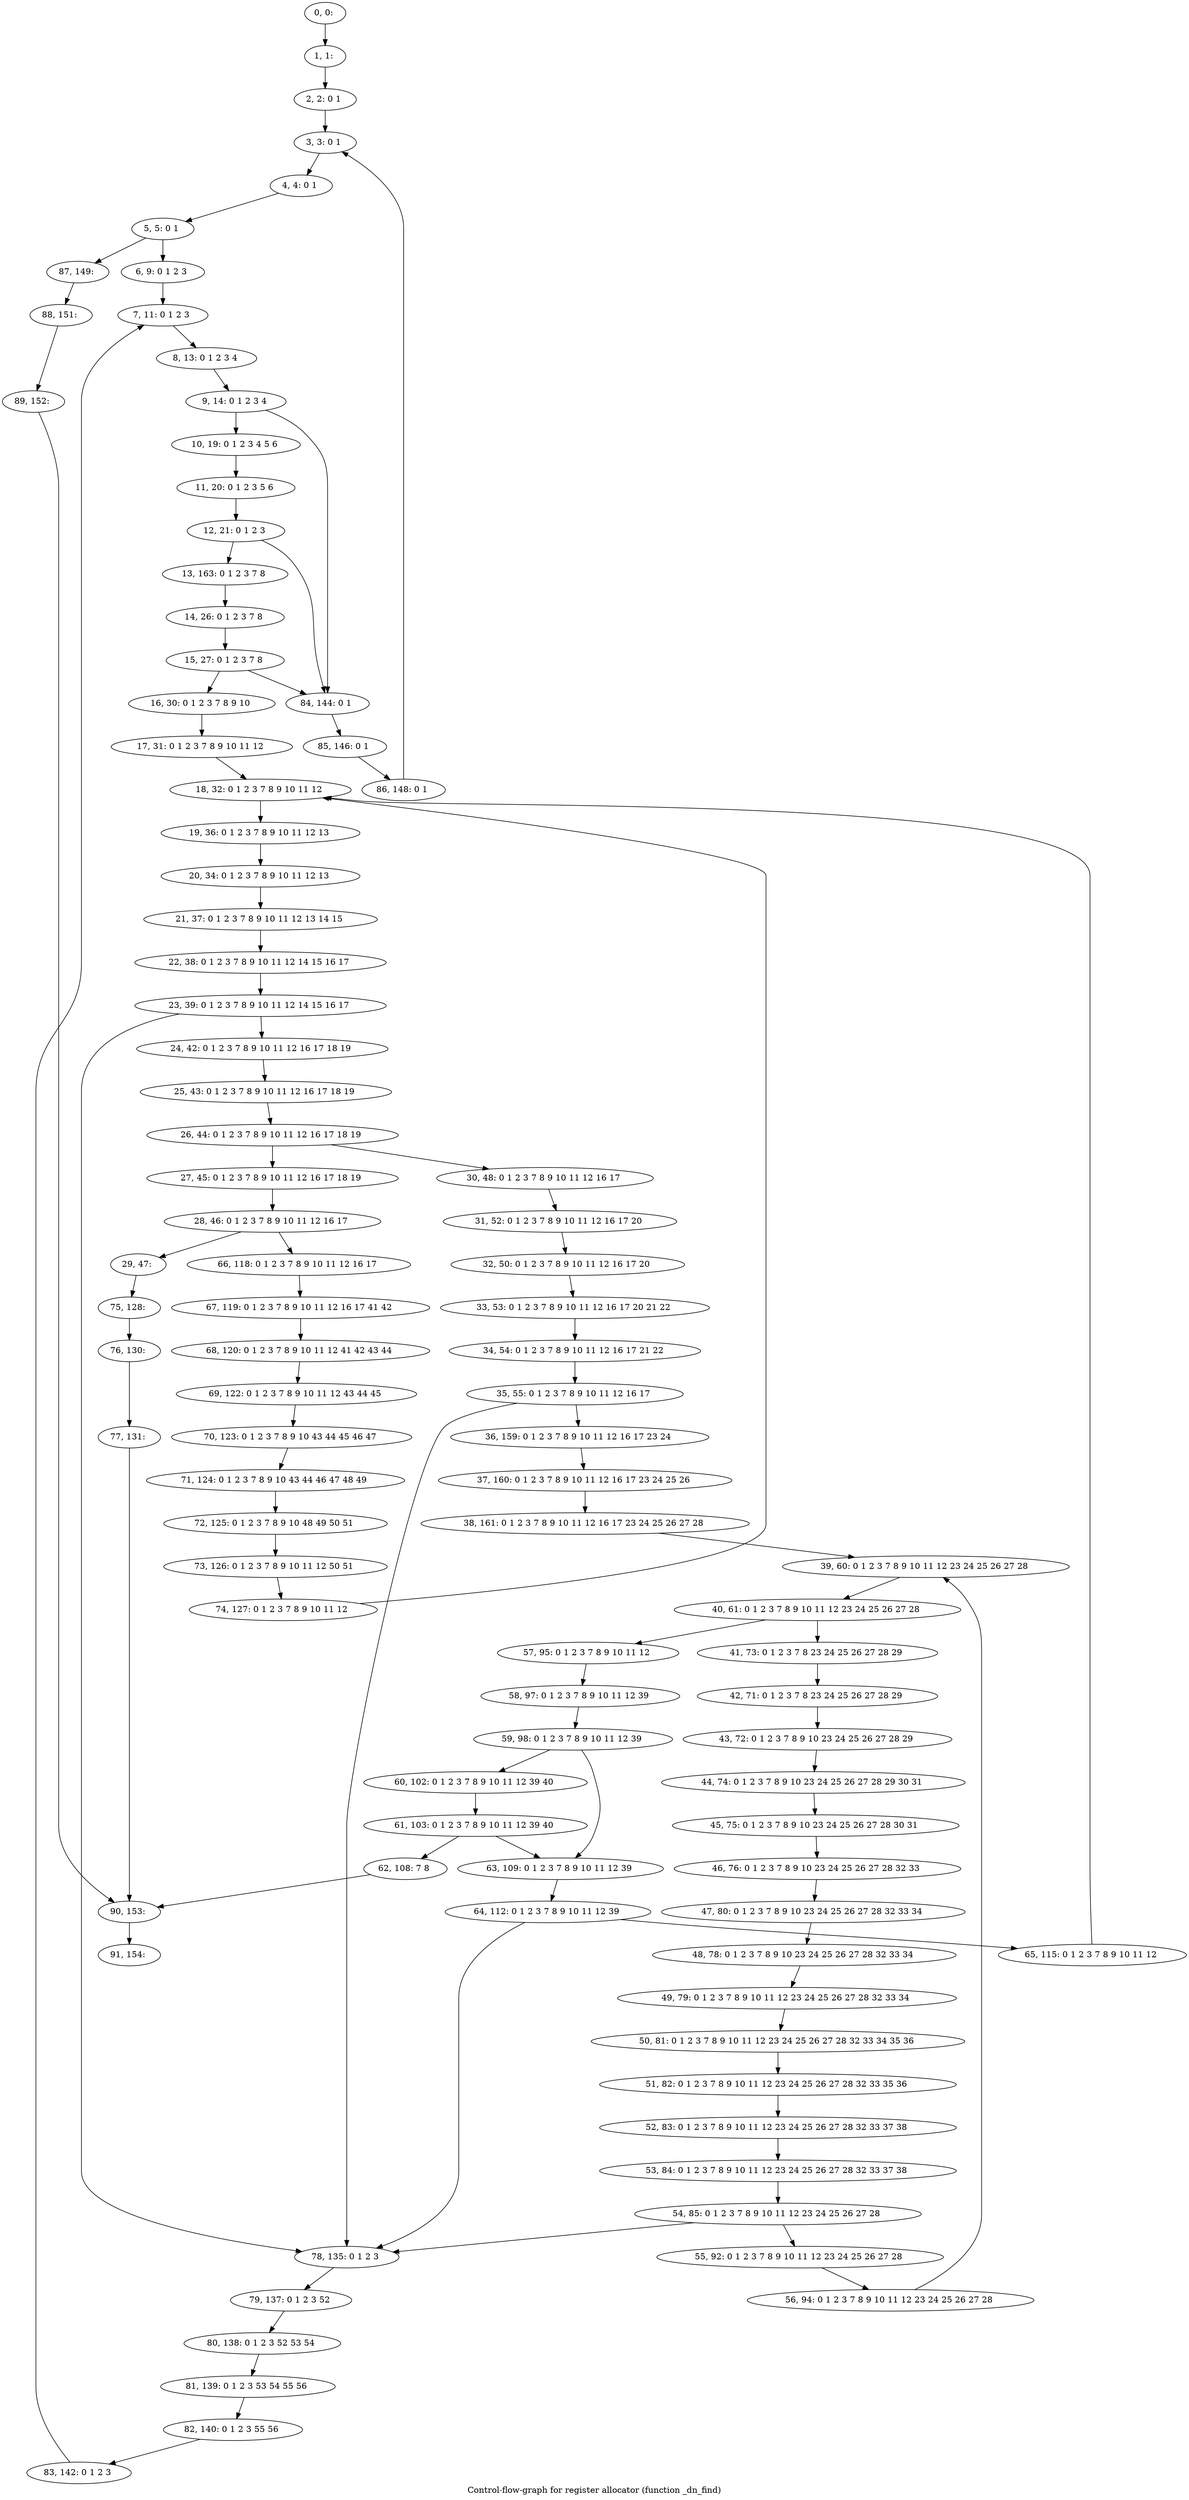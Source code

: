 digraph G {
graph [label="Control-flow-graph for register allocator (function _dn_find)"]
0[label="0, 0: "];
1[label="1, 1: "];
2[label="2, 2: 0 1 "];
3[label="3, 3: 0 1 "];
4[label="4, 4: 0 1 "];
5[label="5, 5: 0 1 "];
6[label="6, 9: 0 1 2 3 "];
7[label="7, 11: 0 1 2 3 "];
8[label="8, 13: 0 1 2 3 4 "];
9[label="9, 14: 0 1 2 3 4 "];
10[label="10, 19: 0 1 2 3 4 5 6 "];
11[label="11, 20: 0 1 2 3 5 6 "];
12[label="12, 21: 0 1 2 3 "];
13[label="13, 163: 0 1 2 3 7 8 "];
14[label="14, 26: 0 1 2 3 7 8 "];
15[label="15, 27: 0 1 2 3 7 8 "];
16[label="16, 30: 0 1 2 3 7 8 9 10 "];
17[label="17, 31: 0 1 2 3 7 8 9 10 11 12 "];
18[label="18, 32: 0 1 2 3 7 8 9 10 11 12 "];
19[label="19, 36: 0 1 2 3 7 8 9 10 11 12 13 "];
20[label="20, 34: 0 1 2 3 7 8 9 10 11 12 13 "];
21[label="21, 37: 0 1 2 3 7 8 9 10 11 12 13 14 15 "];
22[label="22, 38: 0 1 2 3 7 8 9 10 11 12 14 15 16 17 "];
23[label="23, 39: 0 1 2 3 7 8 9 10 11 12 14 15 16 17 "];
24[label="24, 42: 0 1 2 3 7 8 9 10 11 12 16 17 18 19 "];
25[label="25, 43: 0 1 2 3 7 8 9 10 11 12 16 17 18 19 "];
26[label="26, 44: 0 1 2 3 7 8 9 10 11 12 16 17 18 19 "];
27[label="27, 45: 0 1 2 3 7 8 9 10 11 12 16 17 18 19 "];
28[label="28, 46: 0 1 2 3 7 8 9 10 11 12 16 17 "];
29[label="29, 47: "];
30[label="30, 48: 0 1 2 3 7 8 9 10 11 12 16 17 "];
31[label="31, 52: 0 1 2 3 7 8 9 10 11 12 16 17 20 "];
32[label="32, 50: 0 1 2 3 7 8 9 10 11 12 16 17 20 "];
33[label="33, 53: 0 1 2 3 7 8 9 10 11 12 16 17 20 21 22 "];
34[label="34, 54: 0 1 2 3 7 8 9 10 11 12 16 17 21 22 "];
35[label="35, 55: 0 1 2 3 7 8 9 10 11 12 16 17 "];
36[label="36, 159: 0 1 2 3 7 8 9 10 11 12 16 17 23 24 "];
37[label="37, 160: 0 1 2 3 7 8 9 10 11 12 16 17 23 24 25 26 "];
38[label="38, 161: 0 1 2 3 7 8 9 10 11 12 16 17 23 24 25 26 27 28 "];
39[label="39, 60: 0 1 2 3 7 8 9 10 11 12 23 24 25 26 27 28 "];
40[label="40, 61: 0 1 2 3 7 8 9 10 11 12 23 24 25 26 27 28 "];
41[label="41, 73: 0 1 2 3 7 8 23 24 25 26 27 28 29 "];
42[label="42, 71: 0 1 2 3 7 8 23 24 25 26 27 28 29 "];
43[label="43, 72: 0 1 2 3 7 8 9 10 23 24 25 26 27 28 29 "];
44[label="44, 74: 0 1 2 3 7 8 9 10 23 24 25 26 27 28 29 30 31 "];
45[label="45, 75: 0 1 2 3 7 8 9 10 23 24 25 26 27 28 30 31 "];
46[label="46, 76: 0 1 2 3 7 8 9 10 23 24 25 26 27 28 32 33 "];
47[label="47, 80: 0 1 2 3 7 8 9 10 23 24 25 26 27 28 32 33 34 "];
48[label="48, 78: 0 1 2 3 7 8 9 10 23 24 25 26 27 28 32 33 34 "];
49[label="49, 79: 0 1 2 3 7 8 9 10 11 12 23 24 25 26 27 28 32 33 34 "];
50[label="50, 81: 0 1 2 3 7 8 9 10 11 12 23 24 25 26 27 28 32 33 34 35 36 "];
51[label="51, 82: 0 1 2 3 7 8 9 10 11 12 23 24 25 26 27 28 32 33 35 36 "];
52[label="52, 83: 0 1 2 3 7 8 9 10 11 12 23 24 25 26 27 28 32 33 37 38 "];
53[label="53, 84: 0 1 2 3 7 8 9 10 11 12 23 24 25 26 27 28 32 33 37 38 "];
54[label="54, 85: 0 1 2 3 7 8 9 10 11 12 23 24 25 26 27 28 "];
55[label="55, 92: 0 1 2 3 7 8 9 10 11 12 23 24 25 26 27 28 "];
56[label="56, 94: 0 1 2 3 7 8 9 10 11 12 23 24 25 26 27 28 "];
57[label="57, 95: 0 1 2 3 7 8 9 10 11 12 "];
58[label="58, 97: 0 1 2 3 7 8 9 10 11 12 39 "];
59[label="59, 98: 0 1 2 3 7 8 9 10 11 12 39 "];
60[label="60, 102: 0 1 2 3 7 8 9 10 11 12 39 40 "];
61[label="61, 103: 0 1 2 3 7 8 9 10 11 12 39 40 "];
62[label="62, 108: 7 8 "];
63[label="63, 109: 0 1 2 3 7 8 9 10 11 12 39 "];
64[label="64, 112: 0 1 2 3 7 8 9 10 11 12 39 "];
65[label="65, 115: 0 1 2 3 7 8 9 10 11 12 "];
66[label="66, 118: 0 1 2 3 7 8 9 10 11 12 16 17 "];
67[label="67, 119: 0 1 2 3 7 8 9 10 11 12 16 17 41 42 "];
68[label="68, 120: 0 1 2 3 7 8 9 10 11 12 41 42 43 44 "];
69[label="69, 122: 0 1 2 3 7 8 9 10 11 12 43 44 45 "];
70[label="70, 123: 0 1 2 3 7 8 9 10 43 44 45 46 47 "];
71[label="71, 124: 0 1 2 3 7 8 9 10 43 44 46 47 48 49 "];
72[label="72, 125: 0 1 2 3 7 8 9 10 48 49 50 51 "];
73[label="73, 126: 0 1 2 3 7 8 9 10 11 12 50 51 "];
74[label="74, 127: 0 1 2 3 7 8 9 10 11 12 "];
75[label="75, 128: "];
76[label="76, 130: "];
77[label="77, 131: "];
78[label="78, 135: 0 1 2 3 "];
79[label="79, 137: 0 1 2 3 52 "];
80[label="80, 138: 0 1 2 3 52 53 54 "];
81[label="81, 139: 0 1 2 3 53 54 55 56 "];
82[label="82, 140: 0 1 2 3 55 56 "];
83[label="83, 142: 0 1 2 3 "];
84[label="84, 144: 0 1 "];
85[label="85, 146: 0 1 "];
86[label="86, 148: 0 1 "];
87[label="87, 149: "];
88[label="88, 151: "];
89[label="89, 152: "];
90[label="90, 153: "];
91[label="91, 154: "];
0->1 ;
1->2 ;
2->3 ;
3->4 ;
4->5 ;
5->6 ;
5->87 ;
6->7 ;
7->8 ;
8->9 ;
9->10 ;
9->84 ;
10->11 ;
11->12 ;
12->13 ;
12->84 ;
13->14 ;
14->15 ;
15->16 ;
15->84 ;
16->17 ;
17->18 ;
18->19 ;
19->20 ;
20->21 ;
21->22 ;
22->23 ;
23->24 ;
23->78 ;
24->25 ;
25->26 ;
26->27 ;
26->30 ;
27->28 ;
28->29 ;
28->66 ;
29->75 ;
30->31 ;
31->32 ;
32->33 ;
33->34 ;
34->35 ;
35->36 ;
35->78 ;
36->37 ;
37->38 ;
38->39 ;
39->40 ;
40->41 ;
40->57 ;
41->42 ;
42->43 ;
43->44 ;
44->45 ;
45->46 ;
46->47 ;
47->48 ;
48->49 ;
49->50 ;
50->51 ;
51->52 ;
52->53 ;
53->54 ;
54->55 ;
54->78 ;
55->56 ;
56->39 ;
57->58 ;
58->59 ;
59->60 ;
59->63 ;
60->61 ;
61->62 ;
61->63 ;
62->90 ;
63->64 ;
64->65 ;
64->78 ;
65->18 ;
66->67 ;
67->68 ;
68->69 ;
69->70 ;
70->71 ;
71->72 ;
72->73 ;
73->74 ;
74->18 ;
75->76 ;
76->77 ;
77->90 ;
78->79 ;
79->80 ;
80->81 ;
81->82 ;
82->83 ;
83->7 ;
84->85 ;
85->86 ;
86->3 ;
87->88 ;
88->89 ;
89->90 ;
90->91 ;
}

